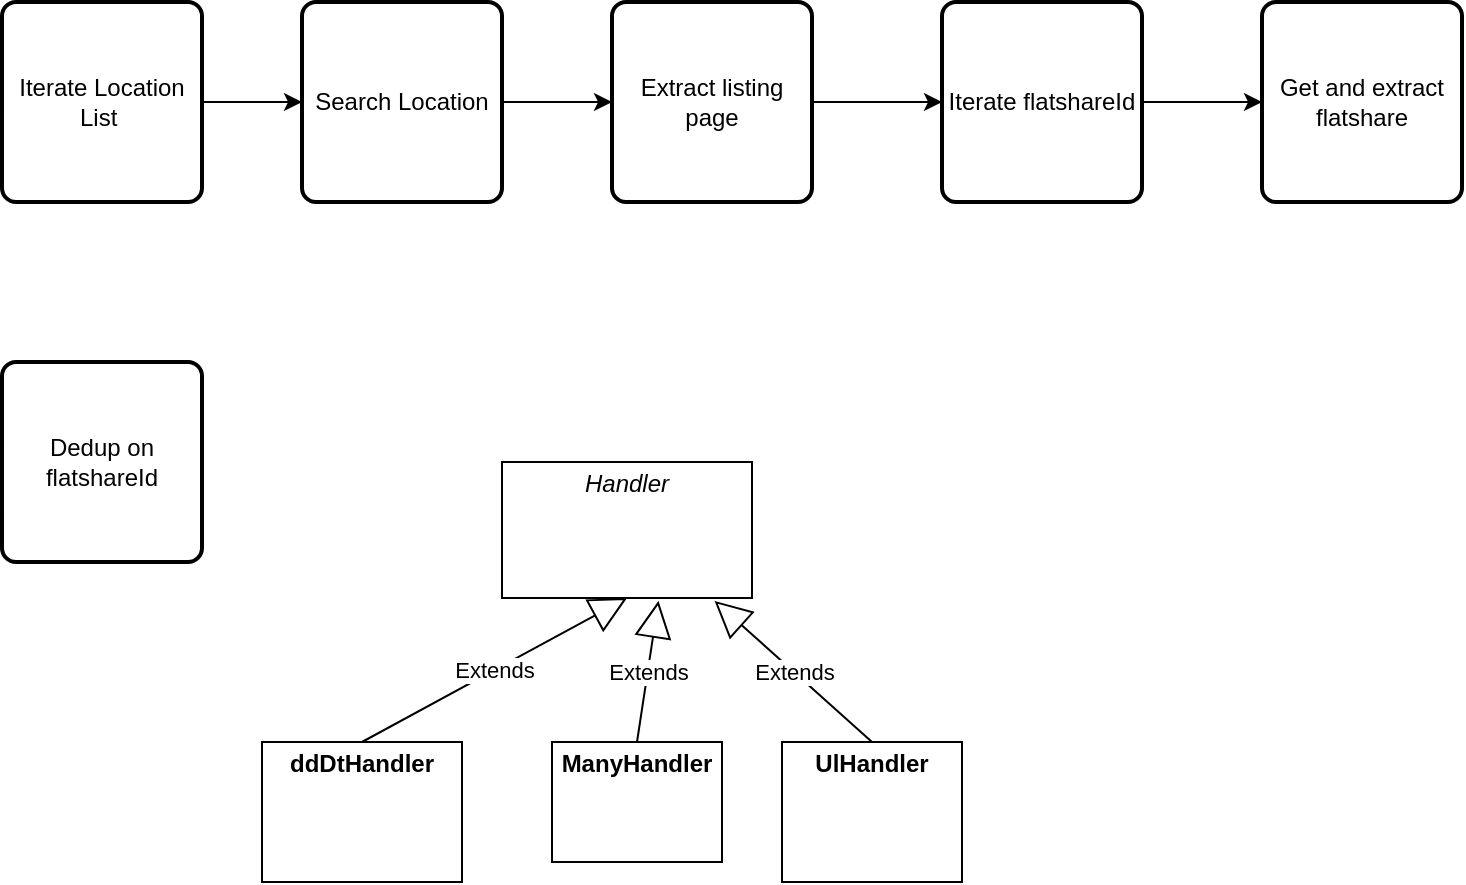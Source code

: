 <mxfile version="20.3.0" type="device"><diagram id="jCAR1X04qmhCh1YMCtsI" name="Page-1"><mxGraphModel dx="1037" dy="640" grid="1" gridSize="10" guides="1" tooltips="1" connect="1" arrows="1" fold="1" page="1" pageScale="1" pageWidth="850" pageHeight="1100" math="0" shadow="0"><root><mxCell id="0"/><mxCell id="1" parent="0"/><mxCell id="f14z-J1AdxK7HEoQYD6B-7" style="edgeStyle=orthogonalEdgeStyle;rounded=0;orthogonalLoop=1;jettySize=auto;html=1;entryX=0;entryY=0.5;entryDx=0;entryDy=0;" edge="1" parent="1" source="f14z-J1AdxK7HEoQYD6B-1" target="f14z-J1AdxK7HEoQYD6B-4"><mxGeometry relative="1" as="geometry"/></mxCell><mxCell id="f14z-J1AdxK7HEoQYD6B-1" value="Search Location" style="rounded=1;whiteSpace=wrap;html=1;absoluteArcSize=1;arcSize=14;strokeWidth=2;" vertex="1" parent="1"><mxGeometry x="220" y="60" width="100" height="100" as="geometry"/></mxCell><mxCell id="f14z-J1AdxK7HEoQYD6B-3" style="edgeStyle=orthogonalEdgeStyle;rounded=0;orthogonalLoop=1;jettySize=auto;html=1;" edge="1" parent="1" source="f14z-J1AdxK7HEoQYD6B-2" target="f14z-J1AdxK7HEoQYD6B-1"><mxGeometry relative="1" as="geometry"/></mxCell><mxCell id="f14z-J1AdxK7HEoQYD6B-2" value="Iterate Location List&amp;nbsp;" style="rounded=1;whiteSpace=wrap;html=1;absoluteArcSize=1;arcSize=14;strokeWidth=2;" vertex="1" parent="1"><mxGeometry x="70" y="60" width="100" height="100" as="geometry"/></mxCell><mxCell id="f14z-J1AdxK7HEoQYD6B-8" style="edgeStyle=orthogonalEdgeStyle;rounded=0;orthogonalLoop=1;jettySize=auto;html=1;" edge="1" parent="1" source="f14z-J1AdxK7HEoQYD6B-4" target="f14z-J1AdxK7HEoQYD6B-5"><mxGeometry relative="1" as="geometry"/></mxCell><mxCell id="f14z-J1AdxK7HEoQYD6B-4" value="Extract listing page" style="rounded=1;whiteSpace=wrap;html=1;absoluteArcSize=1;arcSize=14;strokeWidth=2;" vertex="1" parent="1"><mxGeometry x="375" y="60" width="100" height="100" as="geometry"/></mxCell><mxCell id="f14z-J1AdxK7HEoQYD6B-9" style="edgeStyle=orthogonalEdgeStyle;rounded=0;orthogonalLoop=1;jettySize=auto;html=1;entryX=0;entryY=0.5;entryDx=0;entryDy=0;" edge="1" parent="1" source="f14z-J1AdxK7HEoQYD6B-5" target="f14z-J1AdxK7HEoQYD6B-6"><mxGeometry relative="1" as="geometry"/></mxCell><mxCell id="f14z-J1AdxK7HEoQYD6B-5" value="Iterate flatshareId" style="rounded=1;whiteSpace=wrap;html=1;absoluteArcSize=1;arcSize=14;strokeWidth=2;" vertex="1" parent="1"><mxGeometry x="540" y="60" width="100" height="100" as="geometry"/></mxCell><mxCell id="f14z-J1AdxK7HEoQYD6B-6" value="Get and extract flatshare" style="rounded=1;whiteSpace=wrap;html=1;absoluteArcSize=1;arcSize=14;strokeWidth=2;" vertex="1" parent="1"><mxGeometry x="700" y="60" width="100" height="100" as="geometry"/></mxCell><mxCell id="f14z-J1AdxK7HEoQYD6B-10" value="Dedup on flatshareId" style="rounded=1;whiteSpace=wrap;html=1;absoluteArcSize=1;arcSize=14;strokeWidth=2;" vertex="1" parent="1"><mxGeometry x="70" y="240" width="100" height="100" as="geometry"/></mxCell><mxCell id="f14z-J1AdxK7HEoQYD6B-16" value="&lt;p style=&quot;margin:0px;margin-top:4px;text-align:center;&quot;&gt;&lt;i&gt;Handler&lt;/i&gt;&lt;/p&gt;" style="verticalAlign=top;align=left;overflow=fill;fontSize=12;fontFamily=Helvetica;html=1;" vertex="1" parent="1"><mxGeometry x="320" y="290" width="125" height="68" as="geometry"/></mxCell><mxCell id="f14z-J1AdxK7HEoQYD6B-18" value="&lt;p style=&quot;margin:0px;margin-top:4px;text-align:center;&quot;&gt;&lt;b&gt;ddDtHandler&lt;/b&gt;&lt;/p&gt;" style="verticalAlign=top;align=left;overflow=fill;fontSize=12;fontFamily=Helvetica;html=1;" vertex="1" parent="1"><mxGeometry x="200" y="430" width="100" height="70" as="geometry"/></mxCell><mxCell id="f14z-J1AdxK7HEoQYD6B-19" value="Extends" style="endArrow=block;endSize=16;endFill=0;html=1;rounded=0;exitX=0.5;exitY=0;exitDx=0;exitDy=0;entryX=0.5;entryY=1;entryDx=0;entryDy=0;" edge="1" parent="1" source="f14z-J1AdxK7HEoQYD6B-18" target="f14z-J1AdxK7HEoQYD6B-16"><mxGeometry width="160" relative="1" as="geometry"><mxPoint x="340" y="300" as="sourcePoint"/><mxPoint x="500" y="300" as="targetPoint"/></mxGeometry></mxCell><mxCell id="f14z-J1AdxK7HEoQYD6B-21" value="&lt;p style=&quot;margin:0px;margin-top:4px;text-align:center;&quot;&gt;&lt;b&gt;ManyHandler&lt;/b&gt;&lt;/p&gt;" style="verticalAlign=top;align=left;overflow=fill;fontSize=12;fontFamily=Helvetica;html=1;" vertex="1" parent="1"><mxGeometry x="345" y="430" width="85" height="60" as="geometry"/></mxCell><mxCell id="f14z-J1AdxK7HEoQYD6B-22" value="&lt;p style=&quot;margin:0px;margin-top:4px;text-align:center;&quot;&gt;&lt;b&gt;UlHandler&lt;/b&gt;&lt;/p&gt;" style="verticalAlign=top;align=left;overflow=fill;fontSize=12;fontFamily=Helvetica;html=1;" vertex="1" parent="1"><mxGeometry x="460" y="430" width="90" height="70" as="geometry"/></mxCell><mxCell id="f14z-J1AdxK7HEoQYD6B-23" value="Extends" style="endArrow=block;endSize=16;endFill=0;html=1;rounded=0;exitX=0.5;exitY=0;exitDx=0;exitDy=0;entryX=0.626;entryY=1.021;entryDx=0;entryDy=0;entryPerimeter=0;" edge="1" parent="1" source="f14z-J1AdxK7HEoQYD6B-21" target="f14z-J1AdxK7HEoQYD6B-16"><mxGeometry width="160" relative="1" as="geometry"><mxPoint x="400" y="400" as="sourcePoint"/><mxPoint x="560" y="400" as="targetPoint"/></mxGeometry></mxCell><mxCell id="f14z-J1AdxK7HEoQYD6B-24" value="Extends" style="endArrow=block;endSize=16;endFill=0;html=1;rounded=0;exitX=0.5;exitY=0;exitDx=0;exitDy=0;entryX=0.85;entryY=1.021;entryDx=0;entryDy=0;entryPerimeter=0;" edge="1" parent="1" source="f14z-J1AdxK7HEoQYD6B-22" target="f14z-J1AdxK7HEoQYD6B-16"><mxGeometry width="160" relative="1" as="geometry"><mxPoint x="520" y="370" as="sourcePoint"/><mxPoint x="680" y="370" as="targetPoint"/></mxGeometry></mxCell></root></mxGraphModel></diagram></mxfile>
